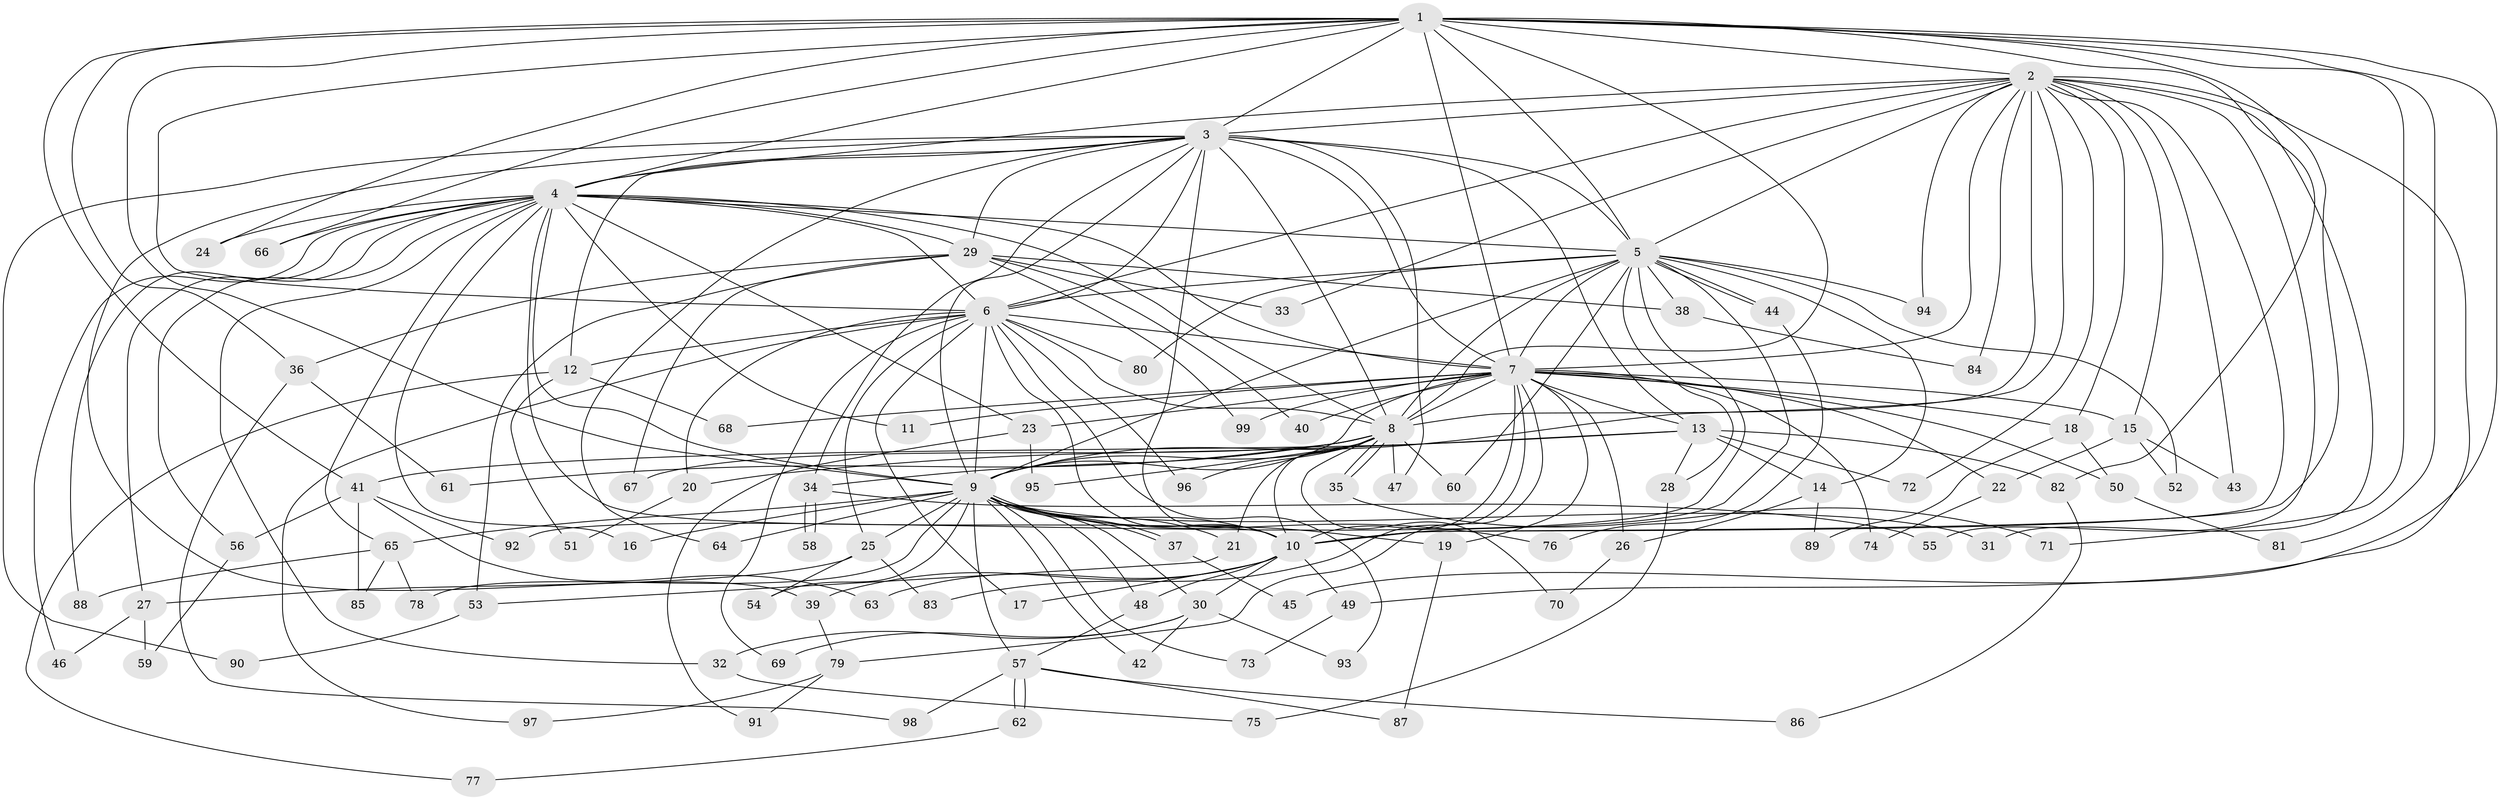 // coarse degree distribution, {16: 0.03333333333333333, 14: 0.03333333333333333, 13: 0.06666666666666667, 8: 0.1, 15: 0.03333333333333333, 5: 0.1, 3: 0.13333333333333333, 7: 0.1, 6: 0.03333333333333333, 2: 0.1, 9: 0.06666666666666667, 4: 0.16666666666666666, 1: 0.03333333333333333}
// Generated by graph-tools (version 1.1) at 2025/49/03/04/25 22:49:52]
// undirected, 99 vertices, 223 edges
graph export_dot {
  node [color=gray90,style=filled];
  1;
  2;
  3;
  4;
  5;
  6;
  7;
  8;
  9;
  10;
  11;
  12;
  13;
  14;
  15;
  16;
  17;
  18;
  19;
  20;
  21;
  22;
  23;
  24;
  25;
  26;
  27;
  28;
  29;
  30;
  31;
  32;
  33;
  34;
  35;
  36;
  37;
  38;
  39;
  40;
  41;
  42;
  43;
  44;
  45;
  46;
  47;
  48;
  49;
  50;
  51;
  52;
  53;
  54;
  55;
  56;
  57;
  58;
  59;
  60;
  61;
  62;
  63;
  64;
  65;
  66;
  67;
  68;
  69;
  70;
  71;
  72;
  73;
  74;
  75;
  76;
  77;
  78;
  79;
  80;
  81;
  82;
  83;
  84;
  85;
  86;
  87;
  88;
  89;
  90;
  91;
  92;
  93;
  94;
  95;
  96;
  97;
  98;
  99;
  1 -- 2;
  1 -- 3;
  1 -- 4;
  1 -- 5;
  1 -- 6;
  1 -- 7;
  1 -- 8;
  1 -- 9;
  1 -- 10;
  1 -- 24;
  1 -- 36;
  1 -- 41;
  1 -- 45;
  1 -- 66;
  1 -- 71;
  1 -- 81;
  1 -- 82;
  2 -- 3;
  2 -- 4;
  2 -- 5;
  2 -- 6;
  2 -- 7;
  2 -- 8;
  2 -- 9;
  2 -- 10;
  2 -- 15;
  2 -- 18;
  2 -- 31;
  2 -- 33;
  2 -- 43;
  2 -- 49;
  2 -- 55;
  2 -- 72;
  2 -- 84;
  2 -- 94;
  3 -- 4;
  3 -- 5;
  3 -- 6;
  3 -- 7;
  3 -- 8;
  3 -- 9;
  3 -- 10;
  3 -- 12;
  3 -- 13;
  3 -- 29;
  3 -- 34;
  3 -- 39;
  3 -- 47;
  3 -- 64;
  3 -- 90;
  4 -- 5;
  4 -- 6;
  4 -- 7;
  4 -- 8;
  4 -- 9;
  4 -- 10;
  4 -- 11;
  4 -- 16;
  4 -- 23;
  4 -- 24;
  4 -- 27;
  4 -- 29;
  4 -- 32;
  4 -- 46;
  4 -- 56;
  4 -- 65;
  4 -- 66;
  4 -- 88;
  5 -- 6;
  5 -- 7;
  5 -- 8;
  5 -- 9;
  5 -- 10;
  5 -- 14;
  5 -- 28;
  5 -- 38;
  5 -- 44;
  5 -- 44;
  5 -- 52;
  5 -- 60;
  5 -- 80;
  5 -- 92;
  5 -- 94;
  6 -- 7;
  6 -- 8;
  6 -- 9;
  6 -- 10;
  6 -- 12;
  6 -- 17;
  6 -- 20;
  6 -- 25;
  6 -- 69;
  6 -- 80;
  6 -- 93;
  6 -- 96;
  6 -- 97;
  7 -- 8;
  7 -- 9;
  7 -- 10;
  7 -- 11;
  7 -- 13;
  7 -- 15;
  7 -- 18;
  7 -- 19;
  7 -- 22;
  7 -- 23;
  7 -- 26;
  7 -- 40;
  7 -- 50;
  7 -- 68;
  7 -- 74;
  7 -- 79;
  7 -- 83;
  7 -- 99;
  8 -- 9;
  8 -- 10;
  8 -- 21;
  8 -- 34;
  8 -- 35;
  8 -- 35;
  8 -- 47;
  8 -- 60;
  8 -- 61;
  8 -- 67;
  8 -- 70;
  8 -- 95;
  8 -- 96;
  9 -- 10;
  9 -- 16;
  9 -- 19;
  9 -- 21;
  9 -- 25;
  9 -- 30;
  9 -- 31;
  9 -- 37;
  9 -- 37;
  9 -- 42;
  9 -- 48;
  9 -- 54;
  9 -- 57;
  9 -- 64;
  9 -- 65;
  9 -- 73;
  9 -- 76;
  9 -- 78;
  10 -- 17;
  10 -- 30;
  10 -- 39;
  10 -- 48;
  10 -- 49;
  10 -- 63;
  12 -- 51;
  12 -- 68;
  12 -- 77;
  13 -- 14;
  13 -- 20;
  13 -- 28;
  13 -- 41;
  13 -- 72;
  13 -- 82;
  14 -- 26;
  14 -- 89;
  15 -- 22;
  15 -- 43;
  15 -- 52;
  18 -- 50;
  18 -- 89;
  19 -- 87;
  20 -- 51;
  21 -- 53;
  22 -- 74;
  23 -- 91;
  23 -- 95;
  25 -- 27;
  25 -- 54;
  25 -- 83;
  26 -- 70;
  27 -- 46;
  27 -- 59;
  28 -- 75;
  29 -- 33;
  29 -- 36;
  29 -- 38;
  29 -- 40;
  29 -- 53;
  29 -- 67;
  29 -- 99;
  30 -- 32;
  30 -- 42;
  30 -- 69;
  30 -- 93;
  32 -- 75;
  34 -- 55;
  34 -- 58;
  34 -- 58;
  35 -- 71;
  36 -- 61;
  36 -- 98;
  37 -- 45;
  38 -- 84;
  39 -- 79;
  41 -- 56;
  41 -- 63;
  41 -- 85;
  41 -- 92;
  44 -- 76;
  48 -- 57;
  49 -- 73;
  50 -- 81;
  53 -- 90;
  56 -- 59;
  57 -- 62;
  57 -- 62;
  57 -- 86;
  57 -- 87;
  57 -- 98;
  62 -- 77;
  65 -- 78;
  65 -- 85;
  65 -- 88;
  79 -- 91;
  79 -- 97;
  82 -- 86;
}
